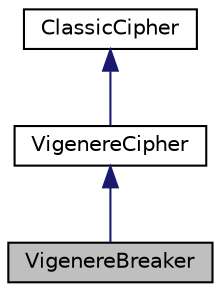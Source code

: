digraph "VigenereBreaker"
{
  edge [fontname="Helvetica",fontsize="10",labelfontname="Helvetica",labelfontsize="10"];
  node [fontname="Helvetica",fontsize="10",shape=record];
  Node3 [label="VigenereBreaker",height=0.2,width=0.4,color="black", fillcolor="grey75", style="filled", fontcolor="black"];
  Node4 -> Node3 [dir="back",color="midnightblue",fontsize="10",style="solid",fontname="Helvetica"];
  Node4 [label="VigenereCipher",height=0.2,width=0.4,color="black", fillcolor="white", style="filled",URL="$classVigenereCipher.html"];
  Node5 -> Node4 [dir="back",color="midnightblue",fontsize="10",style="solid",fontname="Helvetica"];
  Node5 [label="ClassicCipher",height=0.2,width=0.4,color="black", fillcolor="white", style="filled",URL="$classClassicCipher.html"];
}
